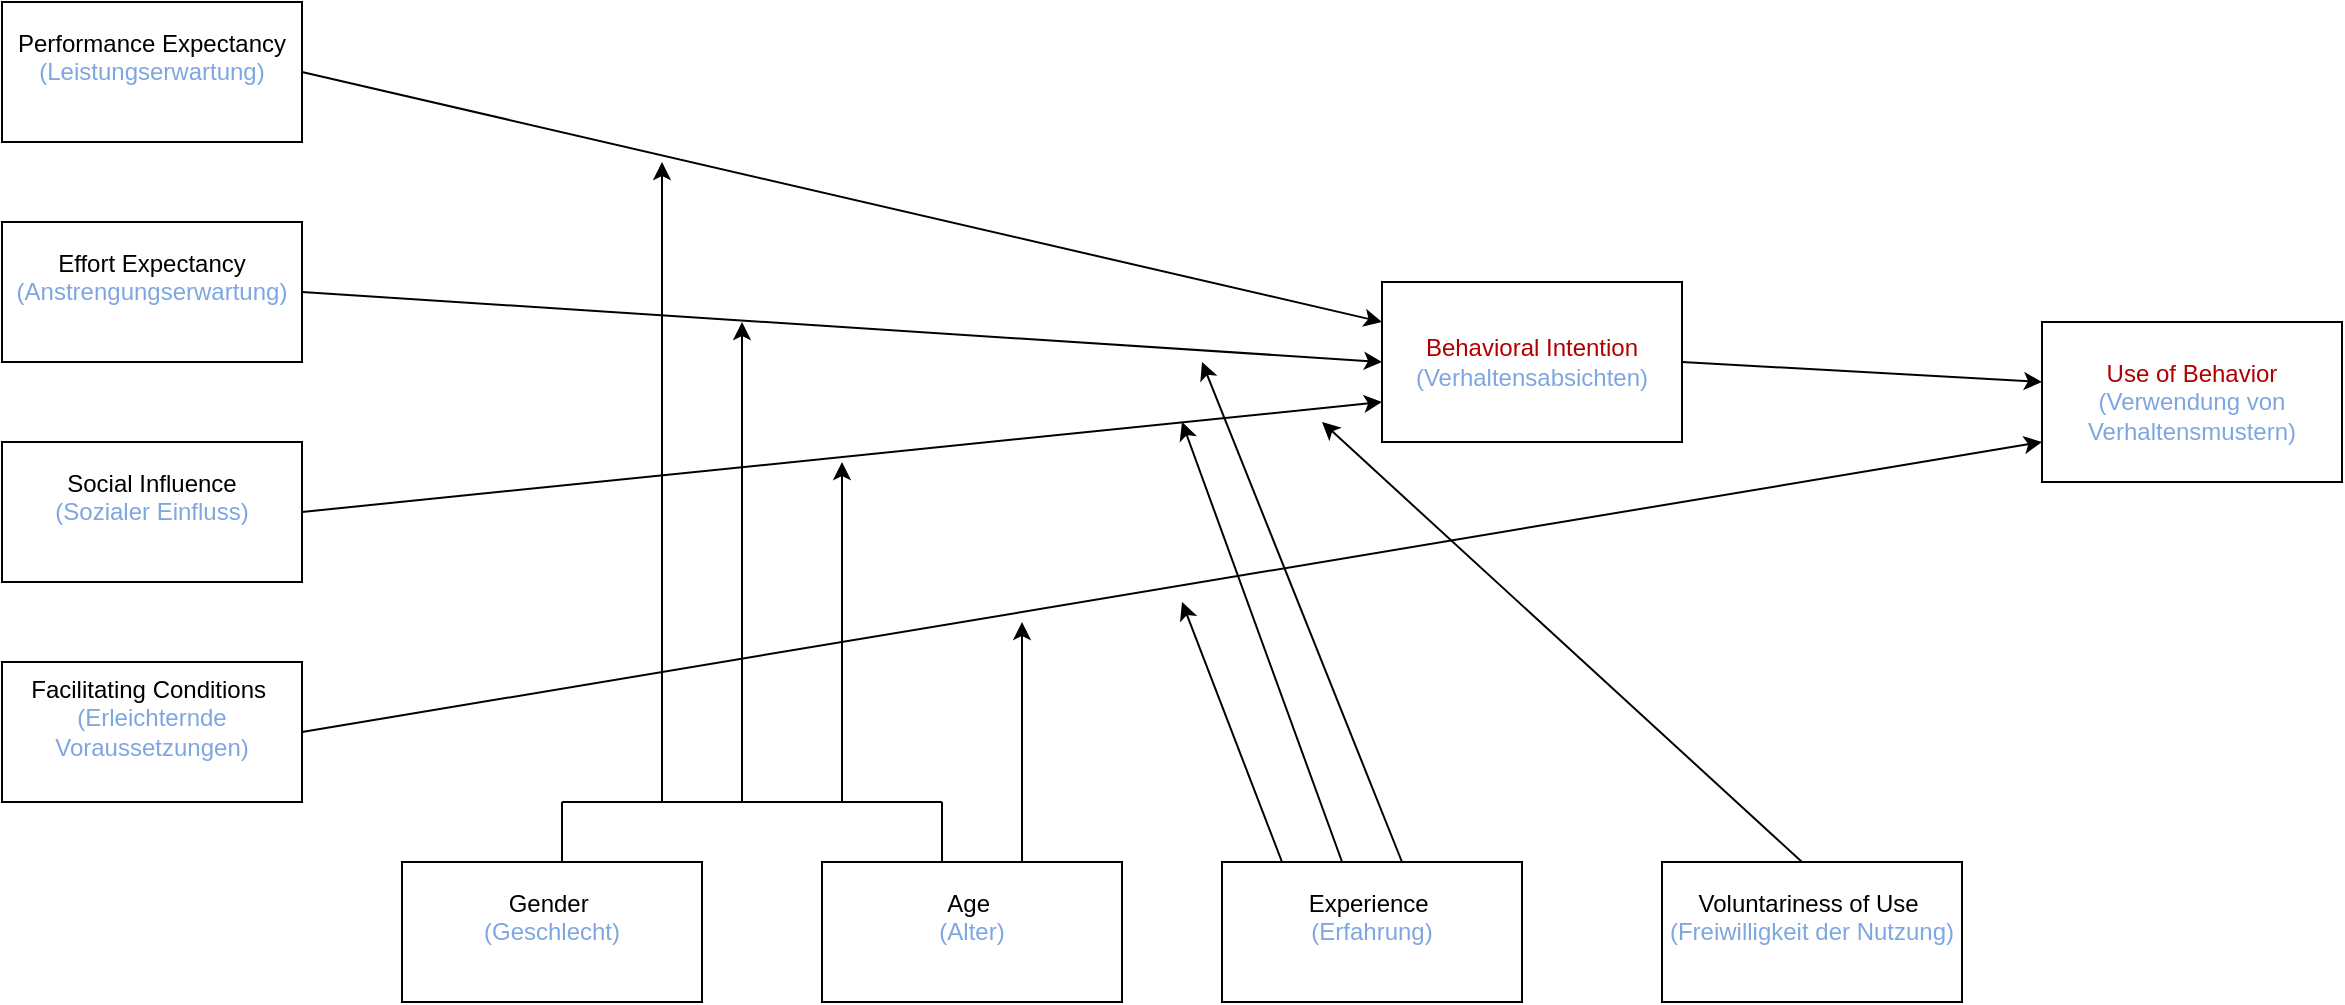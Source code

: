 <mxfile version="26.0.3">
  <diagram name="Seite-1" id="kEeX5IR2ziwyEE2gCDyP">
    <mxGraphModel dx="1386" dy="833" grid="1" gridSize="10" guides="1" tooltips="1" connect="1" arrows="1" fold="1" page="1" pageScale="1" pageWidth="3300" pageHeight="4681" math="0" shadow="0">
      <root>
        <mxCell id="0" />
        <mxCell id="1" parent="0" />
        <mxCell id="434kLvwRftd1JmZnnxGZ-1" value="Performance Expectancy&lt;div&gt;&lt;span style=&quot;color: rgb(126, 166, 224);&quot;&gt;(Leistungserwartung)&lt;br&gt;&lt;/span&gt;&lt;div&gt;&lt;br&gt;&lt;/div&gt;&lt;/div&gt;" style="rounded=0;whiteSpace=wrap;html=1;" vertex="1" parent="1">
          <mxGeometry x="510" y="130" width="150" height="70" as="geometry" />
        </mxCell>
        <mxCell id="434kLvwRftd1JmZnnxGZ-2" value="Effort Expectancy&lt;div&gt;&lt;span style=&quot;color: rgb(126, 166, 224);&quot;&gt;(Anstrengungserwartung)&lt;br&gt;&lt;/span&gt;&lt;div&gt;&lt;br&gt;&lt;/div&gt;&lt;/div&gt;" style="rounded=0;whiteSpace=wrap;html=1;" vertex="1" parent="1">
          <mxGeometry x="510" y="240" width="150" height="70" as="geometry" />
        </mxCell>
        <mxCell id="434kLvwRftd1JmZnnxGZ-3" value="&lt;div&gt;&lt;span style=&quot;color: rgb(0, 0, 0);&quot;&gt;Social Influence&lt;/span&gt;&lt;/div&gt;&lt;div&gt;&lt;span style=&quot;color: rgb(126, 166, 224);&quot;&gt;(Sozialer Einfluss)&lt;br&gt;&lt;/span&gt;&lt;div&gt;&lt;br&gt;&lt;/div&gt;&lt;/div&gt;" style="rounded=0;whiteSpace=wrap;html=1;" vertex="1" parent="1">
          <mxGeometry x="510" y="350" width="150" height="70" as="geometry" />
        </mxCell>
        <mxCell id="434kLvwRftd1JmZnnxGZ-4" value="&lt;div&gt;&lt;span style=&quot;color: rgb(0, 0, 0);&quot;&gt;Facilitating Conditions&amp;nbsp;&lt;/span&gt;&lt;/div&gt;&lt;div&gt;&lt;span style=&quot;color: rgb(126, 166, 224);&quot;&gt;(Erleichternde Voraussetzungen)&lt;br&gt;&lt;/span&gt;&lt;div&gt;&lt;br&gt;&lt;/div&gt;&lt;/div&gt;" style="rounded=0;whiteSpace=wrap;html=1;" vertex="1" parent="1">
          <mxGeometry x="510" y="460" width="150" height="70" as="geometry" />
        </mxCell>
        <mxCell id="434kLvwRftd1JmZnnxGZ-5" value="&lt;div&gt;&lt;span style=&quot;color: rgb(0, 0, 0);&quot;&gt;Gender&amp;nbsp;&lt;/span&gt;&lt;/div&gt;&lt;div&gt;&lt;span style=&quot;color: rgb(126, 166, 224);&quot;&gt;(Geschlecht)&lt;br&gt;&lt;/span&gt;&lt;div&gt;&lt;br&gt;&lt;/div&gt;&lt;/div&gt;" style="rounded=0;whiteSpace=wrap;html=1;" vertex="1" parent="1">
          <mxGeometry x="710" y="560" width="150" height="70" as="geometry" />
        </mxCell>
        <mxCell id="434kLvwRftd1JmZnnxGZ-6" value="&lt;div&gt;&lt;span style=&quot;color: rgb(0, 0, 0);&quot;&gt;Age&amp;nbsp;&lt;/span&gt;&lt;/div&gt;&lt;div&gt;&lt;span style=&quot;color: rgb(126, 166, 224);&quot;&gt;(Alter)&lt;br&gt;&lt;/span&gt;&lt;div&gt;&lt;br&gt;&lt;/div&gt;&lt;/div&gt;" style="rounded=0;whiteSpace=wrap;html=1;" vertex="1" parent="1">
          <mxGeometry x="920" y="560" width="150" height="70" as="geometry" />
        </mxCell>
        <mxCell id="434kLvwRftd1JmZnnxGZ-7" value="&lt;div&gt;&lt;span style=&quot;color: rgb(0, 0, 0);&quot;&gt;Experience&amp;nbsp;&lt;/span&gt;&lt;/div&gt;&lt;div&gt;&lt;span style=&quot;color: rgb(126, 166, 224);&quot;&gt;(Erfahrung)&lt;br&gt;&lt;/span&gt;&lt;div&gt;&lt;br&gt;&lt;/div&gt;&lt;/div&gt;" style="rounded=0;whiteSpace=wrap;html=1;" vertex="1" parent="1">
          <mxGeometry x="1120" y="560" width="150" height="70" as="geometry" />
        </mxCell>
        <mxCell id="434kLvwRftd1JmZnnxGZ-8" value="&lt;div&gt;&lt;span style=&quot;color: rgb(0, 0, 0);&quot;&gt;Voluntariness of Use&amp;nbsp;&lt;/span&gt;&lt;/div&gt;&lt;div&gt;&lt;span style=&quot;color: rgb(126, 166, 224);&quot;&gt;(Freiwilligkeit der Nutzung)&lt;br&gt;&lt;/span&gt;&lt;div&gt;&lt;br&gt;&lt;/div&gt;&lt;/div&gt;" style="rounded=0;whiteSpace=wrap;html=1;" vertex="1" parent="1">
          <mxGeometry x="1340" y="560" width="150" height="70" as="geometry" />
        </mxCell>
        <mxCell id="434kLvwRftd1JmZnnxGZ-9" value="&lt;div&gt;&lt;font color=&quot;rgb(0, 0, 0)&quot;&gt;&lt;span style=&quot;caret-color: rgb(0, 0, 0);&quot;&gt;Behavioral Intention&lt;/span&gt;&lt;/font&gt;&lt;/div&gt;&lt;div&gt;&lt;span style=&quot;color: rgb(126, 166, 224);&quot;&gt;(Verhaltensabsichten)&lt;/span&gt;&lt;br&gt;&lt;/div&gt;" style="rounded=0;whiteSpace=wrap;html=1;" vertex="1" parent="1">
          <mxGeometry x="1200" y="270" width="150" height="80" as="geometry" />
        </mxCell>
        <mxCell id="434kLvwRftd1JmZnnxGZ-10" value="&lt;div&gt;&lt;font color=&quot;rgb(0, 0, 0)&quot;&gt;&lt;span style=&quot;caret-color: rgb(0, 0, 0);&quot;&gt;Use of Behavior&lt;/span&gt;&lt;/font&gt;&lt;/div&gt;&lt;div&gt;&lt;span style=&quot;color: rgb(126, 166, 224);&quot;&gt;(Verwendung von Verhaltensmustern)&lt;/span&gt;&lt;br&gt;&lt;/div&gt;" style="rounded=0;whiteSpace=wrap;html=1;" vertex="1" parent="1">
          <mxGeometry x="1530" y="290" width="150" height="80" as="geometry" />
        </mxCell>
        <mxCell id="434kLvwRftd1JmZnnxGZ-11" value="" style="endArrow=classic;html=1;rounded=0;exitX=1;exitY=0.5;exitDx=0;exitDy=0;entryX=0;entryY=0.25;entryDx=0;entryDy=0;" edge="1" parent="1" source="434kLvwRftd1JmZnnxGZ-1" target="434kLvwRftd1JmZnnxGZ-9">
          <mxGeometry width="50" height="50" relative="1" as="geometry">
            <mxPoint x="750" y="200" as="sourcePoint" />
            <mxPoint x="800" y="150" as="targetPoint" />
          </mxGeometry>
        </mxCell>
        <mxCell id="434kLvwRftd1JmZnnxGZ-12" value="" style="endArrow=classic;html=1;rounded=0;exitX=1;exitY=0.5;exitDx=0;exitDy=0;entryX=0;entryY=0.5;entryDx=0;entryDy=0;" edge="1" parent="1" source="434kLvwRftd1JmZnnxGZ-2" target="434kLvwRftd1JmZnnxGZ-9">
          <mxGeometry width="50" height="50" relative="1" as="geometry">
            <mxPoint x="740" y="380" as="sourcePoint" />
            <mxPoint x="790" y="330" as="targetPoint" />
          </mxGeometry>
        </mxCell>
        <mxCell id="434kLvwRftd1JmZnnxGZ-13" value="" style="endArrow=classic;html=1;rounded=0;exitX=1;exitY=0.5;exitDx=0;exitDy=0;entryX=0;entryY=0.75;entryDx=0;entryDy=0;" edge="1" parent="1" source="434kLvwRftd1JmZnnxGZ-3" target="434kLvwRftd1JmZnnxGZ-9">
          <mxGeometry width="50" height="50" relative="1" as="geometry">
            <mxPoint x="750" y="470" as="sourcePoint" />
            <mxPoint x="800" y="420" as="targetPoint" />
          </mxGeometry>
        </mxCell>
        <mxCell id="434kLvwRftd1JmZnnxGZ-14" value="" style="endArrow=classic;html=1;rounded=0;exitX=1;exitY=0.5;exitDx=0;exitDy=0;entryX=0;entryY=0.75;entryDx=0;entryDy=0;" edge="1" parent="1" source="434kLvwRftd1JmZnnxGZ-4" target="434kLvwRftd1JmZnnxGZ-10">
          <mxGeometry width="50" height="50" relative="1" as="geometry">
            <mxPoint x="770" y="550" as="sourcePoint" />
            <mxPoint x="820" y="500" as="targetPoint" />
          </mxGeometry>
        </mxCell>
        <mxCell id="434kLvwRftd1JmZnnxGZ-15" value="" style="endArrow=classic;html=1;rounded=0;exitX=1;exitY=0.5;exitDx=0;exitDy=0;entryX=0;entryY=0.375;entryDx=0;entryDy=0;entryPerimeter=0;" edge="1" parent="1" source="434kLvwRftd1JmZnnxGZ-9" target="434kLvwRftd1JmZnnxGZ-10">
          <mxGeometry width="50" height="50" relative="1" as="geometry">
            <mxPoint x="810" y="460" as="sourcePoint" />
            <mxPoint x="860" y="410" as="targetPoint" />
          </mxGeometry>
        </mxCell>
        <mxCell id="434kLvwRftd1JmZnnxGZ-19" value="" style="endArrow=none;html=1;rounded=0;exitX=0.5;exitY=0;exitDx=0;exitDy=0;" edge="1" parent="1">
          <mxGeometry width="50" height="50" relative="1" as="geometry">
            <mxPoint x="790" y="560" as="sourcePoint" />
            <mxPoint x="790" y="530" as="targetPoint" />
          </mxGeometry>
        </mxCell>
        <mxCell id="434kLvwRftd1JmZnnxGZ-20" value="" style="endArrow=none;html=1;rounded=0;exitX=0.5;exitY=0;exitDx=0;exitDy=0;" edge="1" parent="1">
          <mxGeometry width="50" height="50" relative="1" as="geometry">
            <mxPoint x="980" y="560" as="sourcePoint" />
            <mxPoint x="980" y="530" as="targetPoint" />
          </mxGeometry>
        </mxCell>
        <mxCell id="434kLvwRftd1JmZnnxGZ-21" value="" style="endArrow=none;html=1;rounded=0;" edge="1" parent="1">
          <mxGeometry width="50" height="50" relative="1" as="geometry">
            <mxPoint x="790" y="530" as="sourcePoint" />
            <mxPoint x="980" y="530" as="targetPoint" />
          </mxGeometry>
        </mxCell>
        <mxCell id="434kLvwRftd1JmZnnxGZ-22" value="" style="endArrow=classic;html=1;rounded=0;" edge="1" parent="1">
          <mxGeometry width="50" height="50" relative="1" as="geometry">
            <mxPoint x="930" y="530" as="sourcePoint" />
            <mxPoint x="930" y="360" as="targetPoint" />
          </mxGeometry>
        </mxCell>
        <mxCell id="434kLvwRftd1JmZnnxGZ-23" value="" style="endArrow=classic;html=1;rounded=0;" edge="1" parent="1">
          <mxGeometry width="50" height="50" relative="1" as="geometry">
            <mxPoint x="880" y="530" as="sourcePoint" />
            <mxPoint x="880" y="290" as="targetPoint" />
          </mxGeometry>
        </mxCell>
        <mxCell id="434kLvwRftd1JmZnnxGZ-24" value="" style="endArrow=classic;html=1;rounded=0;" edge="1" parent="1">
          <mxGeometry width="50" height="50" relative="1" as="geometry">
            <mxPoint x="840" y="530" as="sourcePoint" />
            <mxPoint x="840" y="210" as="targetPoint" />
          </mxGeometry>
        </mxCell>
        <mxCell id="434kLvwRftd1JmZnnxGZ-25" value="" style="endArrow=classic;html=1;rounded=0;" edge="1" parent="1">
          <mxGeometry width="50" height="50" relative="1" as="geometry">
            <mxPoint x="1020" y="560" as="sourcePoint" />
            <mxPoint x="1020" y="440" as="targetPoint" />
          </mxGeometry>
        </mxCell>
        <mxCell id="434kLvwRftd1JmZnnxGZ-26" value="" style="endArrow=classic;html=1;rounded=0;" edge="1" parent="1">
          <mxGeometry width="50" height="50" relative="1" as="geometry">
            <mxPoint x="1150" y="560" as="sourcePoint" />
            <mxPoint x="1100" y="430" as="targetPoint" />
          </mxGeometry>
        </mxCell>
        <mxCell id="434kLvwRftd1JmZnnxGZ-27" value="" style="endArrow=classic;html=1;rounded=0;exitX=0.467;exitY=0;exitDx=0;exitDy=0;exitPerimeter=0;" edge="1" parent="1">
          <mxGeometry width="50" height="50" relative="1" as="geometry">
            <mxPoint x="1180.05" y="560" as="sourcePoint" />
            <mxPoint x="1100" y="340" as="targetPoint" />
          </mxGeometry>
        </mxCell>
        <mxCell id="434kLvwRftd1JmZnnxGZ-28" value="" style="endArrow=classic;html=1;rounded=0;" edge="1" parent="1">
          <mxGeometry width="50" height="50" relative="1" as="geometry">
            <mxPoint x="1210" y="560" as="sourcePoint" />
            <mxPoint x="1110" y="310" as="targetPoint" />
          </mxGeometry>
        </mxCell>
        <mxCell id="434kLvwRftd1JmZnnxGZ-29" value="" style="endArrow=classic;html=1;rounded=0;" edge="1" parent="1">
          <mxGeometry width="50" height="50" relative="1" as="geometry">
            <mxPoint x="1410" y="560" as="sourcePoint" />
            <mxPoint x="1170" y="340" as="targetPoint" />
          </mxGeometry>
        </mxCell>
      </root>
    </mxGraphModel>
  </diagram>
</mxfile>
